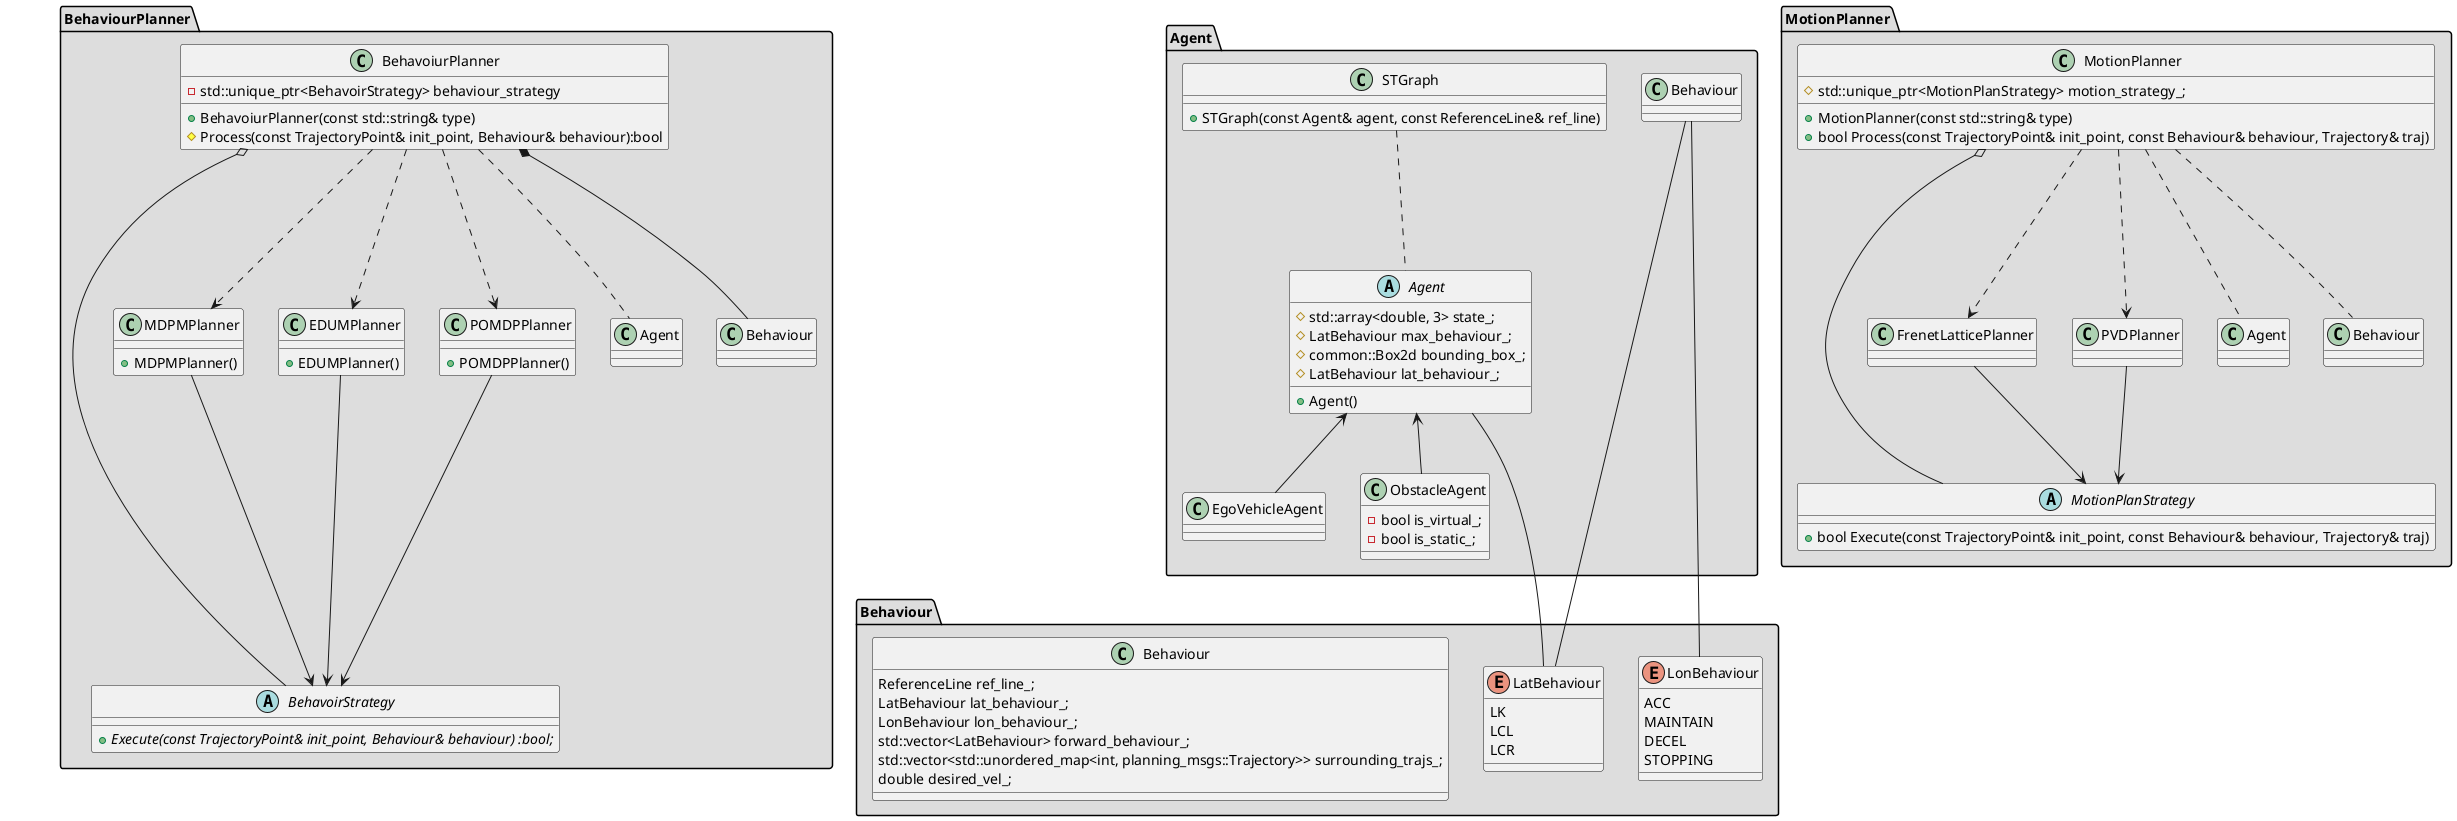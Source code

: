 @startuml
package "BehaviourPlanner" #DDDDDD{
class BehavoiurPlanner{
   -std::unique_ptr<BehavoirStrategy> behaviour_strategy
   +BehavoiurPlanner(const std::string& type)
   #Process(const TrajectoryPoint& init_point, Behaviour& behaviour):bool
 }

abstract class BehavoirStrategy{
  {abstract} + Execute(const TrajectoryPoint& init_point, Behaviour& behaviour) :bool;
}

class MDPMPlanner{
  +MDPMPlanner()
}

class EDUMPlanner{
  +EDUMPlanner()

}
class POMDPPlanner{
 +POMDPPlanner()
}
POMDPPlanner--->BehavoirStrategy
MDPMPlanner--->BehavoirStrategy
EDUMPlanner--->BehavoirStrategy
BehavoiurPlanner...>POMDPPlanner
BehavoiurPlanner...> MDPMPlanner
BehavoiurPlanner...> EDUMPlanner
BehavoiurPlanner o----BehavoirStrategy
BehavoiurPlanner ... Agent
BehavoiurPlanner*---Behaviour
}

package "Behaviour" #DDDDDD{

enum LatBehaviour{
 LK
 LCL
 LCR
}
enum LonBehaviour{
 ACC
 MAINTAIN
 DECEL
 STOPPING
}

class Behaviour{
  ReferenceLine ref_line_;
  LatBehaviour lat_behaviour_;
  LonBehaviour lon_behaviour_;
  std::vector<LatBehaviour> forward_behaviour_;
  std::vector<std::unordered_map<int, planning_msgs::Trajectory>> surrounding_trajs_;
  double desired_vel_;
}
}

package "Agent" #DDDDDD{




Behaviour -- LatBehaviour
Behaviour -- LonBehaviour
abstract class Agent{
  #std::array<double, 3> state_;
  #LatBehaviour max_behaviour_;
  #common::Box2d bounding_box_;
  #LatBehaviour lat_behaviour_;
  +Agent()
}

class EgoVehicleAgent{

}

class ObstacleAgent{
 -bool is_virtual_;
 -bool is_static_;
}

class STGraph{

+STGraph(const Agent& agent, const ReferenceLine& ref_line)

}

STGraph ... Agent
Agent<--EgoVehicleAgent
Agent<--ObstacleAgent
Agent--- LatBehaviour
}
package "MotionPlanner" #DDDDDD{

class MotionPlanner{
 # std::unique_ptr<MotionPlanStrategy> motion_strategy_;
 +MotionPlanner(const std::string& type)
 +bool Process(const TrajectoryPoint& init_point, const Behaviour& behaviour, Trajectory& traj)
}

abstract class MotionPlanStrategy{
+bool Execute(const TrajectoryPoint& init_point, const Behaviour& behaviour, Trajectory& traj)
}

class FrenetLatticePlanner{

}

class PVDPlanner{
}
FrenetLatticePlanner-->MotionPlanStrategy
PVDPlanner-->MotionPlanStrategy
MotionPlanner...>FrenetLatticePlanner
MotionPlanner...> PVDPlanner
MotionPlanner o--- MotionPlanStrategy

MotionPlanner ... Agent
MotionPlanner ... Behaviour
}



@enduml